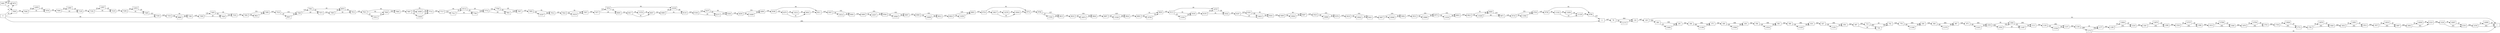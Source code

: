 digraph {
	graph [rankdir=LR]
	node [shape=rectangle]
	2 -> 76 [label=407]
	76 -> 118 [label=363]
	76 -> 11173 [label=44]
	118 -> 129 [label=407]
	129 -> 1 [label=81]
	129 -> 264 [label=326]
	264 -> 291 [label=306]
	264 -> 13482 [label=20]
	291 -> 346 [label=326]
	346 -> 373 [label=262]
	346 -> 11199 [label=64]
	373 -> 409 [label=326]
	409 -> 436 [label=306]
	409 -> 13508 [label=20]
	436 -> 556 [label=326]
	556 -> 583 [label=306]
	556 -> 13534 [label=20]
	583 -> 589 [label=326]
	589 -> 616 [label=282]
	589 -> 11225 [label=44]
	616 -> 627 [label=326]
	627 -> 654 [label=282]
	627 -> 11251 [label=44]
	654 -> 697 [label=326]
	697 -> 715 [label=282]
	697 -> 739 [label=44]
	715 -> 739 [label=262]
	715 -> 742 [label=20]
	739 -> 742 [label=306]
	742 -> 778 [label=326]
	778 -> 836 [label=282]
	778 -> 11349 [label=44]
	836 -> 940 [label=326]
	940 -> 967 [label=282]
	940 -> 11375 [label=44]
	967 -> 973 [label=326]
	973 -> 1030 [label=282]
	973 -> 11431 [label=44]
	1030 -> 1054 [label=282]
	1030 -> 1084 [label=44]
	1054 -> 1084 [label=262]
	1054 -> 11487 [label=20]
	1084 -> 1111 [label=262]
	1084 -> 11487 [label=44]
	1111 -> 1120 [label=326]
	1120 -> 1147 [label=282]
	1120 -> 11536 [label=44]
	1147 -> 1150 [label=326]
	1150 -> 1174 [label=306]
	1150 -> 1177 [label=20]
	1174 -> 1177 [label=262]
	1174 -> 1 [label=44]
	1177 -> 1189 [label=282]
	1189 -> 1216 [label=262]
	1189 -> 13644 [label=20]
	1216 -> 1361 [label=282]
	1361 -> 1388 [label=262]
	1361 -> 13670 [label=20]
	1388 -> 1518 [label=282]
	1518 -> 1586 [label=262]
	1518 -> 13737 [label=20]
	1586 -> 1614 [label=282]
	1614 -> 1646 [label=262]
	1614 -> 13768 [label=20]
	1646 -> 1676 [label=282]
	1676 -> 1703 [label=262]
	1676 -> 13794 [label=20]
	1703 -> 1739 [label=282]
	1739 -> 1772 [label=262]
	1739 -> 13826 [label=20]
	1772 -> 1781 [label=282]
	1781 -> 1826 [label=262]
	1781 -> 13870 [label=20]
	1826 -> 1832 [label=282]
	1832 -> 1914 [label=262]
	1832 -> 13951 [label=20]
	1914 -> 1937 [label=282]
	1937 -> 1997 [label=262]
	1937 -> 14010 [label=20]
	1997 -> 2092 [label=282]
	2092 -> 2123 [label=262]
	2092 -> 14040 [label=20]
	2123 -> 2126 [label=282]
	2126 -> 2154 [label=262]
	2126 -> 14067 [label=20]
	2154 -> 2158 [label=282]
	2158 -> 1 [label=262]
	2158 -> 14080 [label=20]
	6472 -> 6481 [label=162]
	6481 -> 6472 [label=81]
	6481 -> 7009 [label=81]
	7009 -> 7046 [label=101]
	7046 -> 7078 [label=81]
	7046 -> 12855 [label=20]
	7078 -> 7099 [label=101]
	7099 -> 7126 [label=81]
	7099 -> 12881 [label=20]
	7126 -> 7192 [label=101]
	7192 -> 7219 [label=81]
	7192 -> 12907 [label=20]
	7219 -> 7258 [label=101]
	7258 -> 7285 [label=81]
	7258 -> 12933 [label=20]
	7285 -> 7330 [label=101]
	7330 -> 7333 [label=145]
	7333 -> 7360 [label=81]
	7333 -> 9869 [label=64]
	7360 -> 7399 [label=145]
	7399 -> 7405 [label=125]
	7399 -> 7426 [label=20]
	7405 -> 7426 [label=81]
	7405 -> 7432 [label=44]
	7426 -> 7432 [label=101]
	7432 -> 7462 [label=145]
	7462 -> 7489 [label=101]
	7462 -> 9921 [label=44]
	7489 -> 7519 [label=145]
	7519 -> 7546 [label=101]
	7519 -> 9947 [label=44]
	7546 -> 7561 [label=125]
	7546 -> 7573 [label=20]
	7561 -> 7573 [label=81]
	7561 -> 9974 [label=44]
	7573 -> 7585 [label=101]
	7585 -> 7612 [label=81]
	7585 -> 9974 [label=20]
	7612 -> 7621 [label=145]
	7621 -> 7648 [label=81]
	7621 -> 7684 [label=44]
	7621 -> 13013 [label=20]
	7648 -> 7684 [label=101]
	7684 -> 7687 [label=145]
	7687 -> 7714 [label=81]
	7687 -> 10085 [label=44]
	7687 -> 13039 [label=20]
	7714 -> 7717 [label=145]
	7717 -> 7741 [label=101]
	7717 -> 10112 [label=44]
	7741 -> 7768 [label=81]
	7741 -> 10112 [label=20]
	7768 -> 7774 [label=125]
	7774 -> 7780 [label=101]
	7774 -> 7801 [label=44]
	7780 -> 7801 [label=81]
	7780 -> 7807 [label=20]
	7801 -> 7807 [label=125]
	7807 -> 7885 [label=145]
	7885 -> 7912 [label=81]
	7885 -> 10187 [label=64]
	7912 -> 7924 [label=145]
	7924 -> 7957 [label=81]
	7924 -> 10219 [label=64]
	7957 -> 7977 [label=145]
	7977 -> 7978 [label=125]
	7977 -> 8005 [label=20]
	7978 -> 8005 [label=81]
	7978 -> 10339 [label=44]
	8005 -> 8017 [label=101]
	8017 -> 8047 [label=81]
	8017 -> 13152 [label=20]
	8047 -> 8089 [label=101]
	8089 -> 8116 [label=81]
	8089 -> 10339 [label=20]
	8116 -> 8146 [label=145]
	8146 -> 8157 [label=125]
	8146 -> 8173 [label=20]
	8157 -> 8173 [label=81]
	8157 -> 8184 [label=44]
	8173 -> 8184 [label=101]
	8184 -> 8259 [label=145]
	8259 -> 8286 [label=101]
	8259 -> 10408 [label=44]
	8286 -> 8348 [label=145]
	8348 -> 8375 [label=101]
	8348 -> 8411 [label=44]
	8375 -> 8402 [label=81]
	8375 -> 13212 [label=20]
	8402 -> 8411 [label=101]
	8411 -> 8447 [label=145]
	8447 -> 8492 [label=101]
	8447 -> 10514 [label=44]
	8492 -> 8496 [label=145]
	8496 -> 8540 [label=101]
	8496 -> 10557 [label=44]
	8540 -> 8567 [label=101]
	8540 -> 10583 [label=44]
	8567 -> 8585 [label=145]
	8585 -> 8612 [label=101]
	8585 -> 10609 [label=44]
	8612 -> 8624 [label=145]
	8624 -> 8663 [label=125]
	8624 -> 13250 [label=20]
	8663 -> 8734 [label=145]
	8734 -> 8774 [label=81]
	8734 -> 10617 [label=64]
	8774 -> 8788 [label=145]
	8788 -> 8815 [label=125]
	8788 -> 13302 [label=20]
	8815 -> 8819 [label=145]
	8819 -> 8846 [label=101]
	8819 -> 10674 [label=44]
	8846 -> 8897 [label=145]
	8897 -> 8924 [label=125]
	8897 -> 13328 [label=20]
	8924 -> 8993 [label=145]
	8993 -> 9020 [label=81]
	8993 -> 10700 [label=64]
	9020 -> 9113 [label=145]
	9113 -> 9140 [label=81]
	9113 -> 10757 [label=44]
	9113 -> 13354 [label=20]
	9140 -> 9155 [label=101]
	9155 -> 9182 [label=81]
	9155 -> 10757 [label=20]
	9182 -> 9187 [label=145]
	9187 -> 9191 [label=125]
	9187 -> 10813 [label=20]
	9191 -> 9242 [label=81]
	9191 -> 10813 [label=44]
	9242 -> 9260 [label=145]
	9260 -> 9287 [label=81]
	9260 -> 10844 [label=64]
	9287 -> 9323 [label=145]
	9323 -> 9376 [label=101]
	9323 -> 10896 [label=44]
	9376 -> 9416 [label=145]
	9416 -> 9443 [label=101]
	9416 -> 10922 [label=44]
	9443 -> 9467 [label=145]
	9467 -> 9494 [label=101]
	9467 -> 10948 [label=44]
	9494 -> 9533 [label=145]
	9533 -> 9575 [label=101]
	9533 -> 10989 [label=44]
	9575 -> 9603 [label=101]
	9575 -> 11016 [label=44]
	9603 -> 9623 [label=145]
	9623 -> 9650 [label=81]
	9623 -> 11028 [label=64]
	9650 -> 9671 [label=101]
	9671 -> 9719 [label=145]
	9719 -> 9749 [label=101]
	9719 -> 11092 [label=44]
	9749 -> 9758 [label=145]
	9758 -> 9799 [label=81]
	9758 -> 11102 [label=64]
	9799 -> 2 [label=145]
	9869 -> 7360 [label=64]
	9921 -> 7489 [label=44]
	9947 -> 7546 [label=44]
	9974 -> 7612 [label=64]
	10085 -> 7714 [label=44]
	10112 -> 7768 [label=44]
	10112 -> 7774 [label=20]
	10187 -> 7912 [label=64]
	10219 -> 7957 [label=64]
	10339 -> 8116 [label=64]
	10408 -> 8286 [label=44]
	10514 -> 8492 [label=44]
	10557 -> 8540 [label=44]
	10583 -> 8567 [label=44]
	10609 -> 8612 [label=44]
	10617 -> 10644 [label=44]
	10617 -> 13276 [label=20]
	10644 -> 8774 [label=64]
	10674 -> 8846 [label=44]
	10700 -> 9020 [label=64]
	10757 -> 9182 [label=64]
	10813 -> 9242 [label=64]
	10844 -> 9287 [label=64]
	10896 -> 9376 [label=44]
	10922 -> 9443 [label=44]
	10948 -> 9494 [label=44]
	10989 -> 9575 [label=44]
	11016 -> 9603 [label=44]
	11028 -> 9671 [label=44]
	11028 -> 9650 [label=20]
	11092 -> 9749 [label=44]
	11102 -> 11129 [label=44]
	11102 -> 13456 [label=20]
	11129 -> 9799 [label=64]
	11173 -> 118 [label=44]
	11199 -> 373 [label=64]
	11225 -> 616 [label=44]
	11251 -> 654 [label=44]
	11349 -> 836 [label=44]
	11375 -> 967 [label=44]
	11431 -> 1030 [label=44]
	11487 -> 1111 [label=64]
	11536 -> 1147 [label=44]
	12855 -> 7078 [label=20]
	12881 -> 7126 [label=20]
	12907 -> 7219 [label=20]
	12933 -> 7285 [label=20]
	13013 -> 7648 [label=20]
	13039 -> 7714 [label=20]
	13152 -> 8047 [label=20]
	13212 -> 8402 [label=20]
	13250 -> 8663 [label=20]
	13276 -> 10644 [label=20]
	13302 -> 8815 [label=20]
	13328 -> 8924 [label=20]
	13354 -> 9140 [label=20]
	13456 -> 11129 [label=20]
	13482 -> 291 [label=20]
	13508 -> 436 [label=20]
	13534 -> 583 [label=20]
	13644 -> 1216 [label=20]
	13670 -> 1388 [label=20]
	13737 -> 1586 [label=20]
	13768 -> 1646 [label=20]
	13794 -> 1703 [label=20]
	13826 -> 1772 [label=20]
	13870 -> 1826 [label=20]
	13951 -> 1914 [label=20]
	14010 -> 1997 [label=20]
	14040 -> 2123 [label=20]
	14067 -> 2154 [label=20]
	14080 -> 1 [label=20]
	0 -> 2 [label=262]
	0 -> 7009 [label=20]
	0 -> 6472 [label=81]
	0 -> 7330 [label=44]
}

